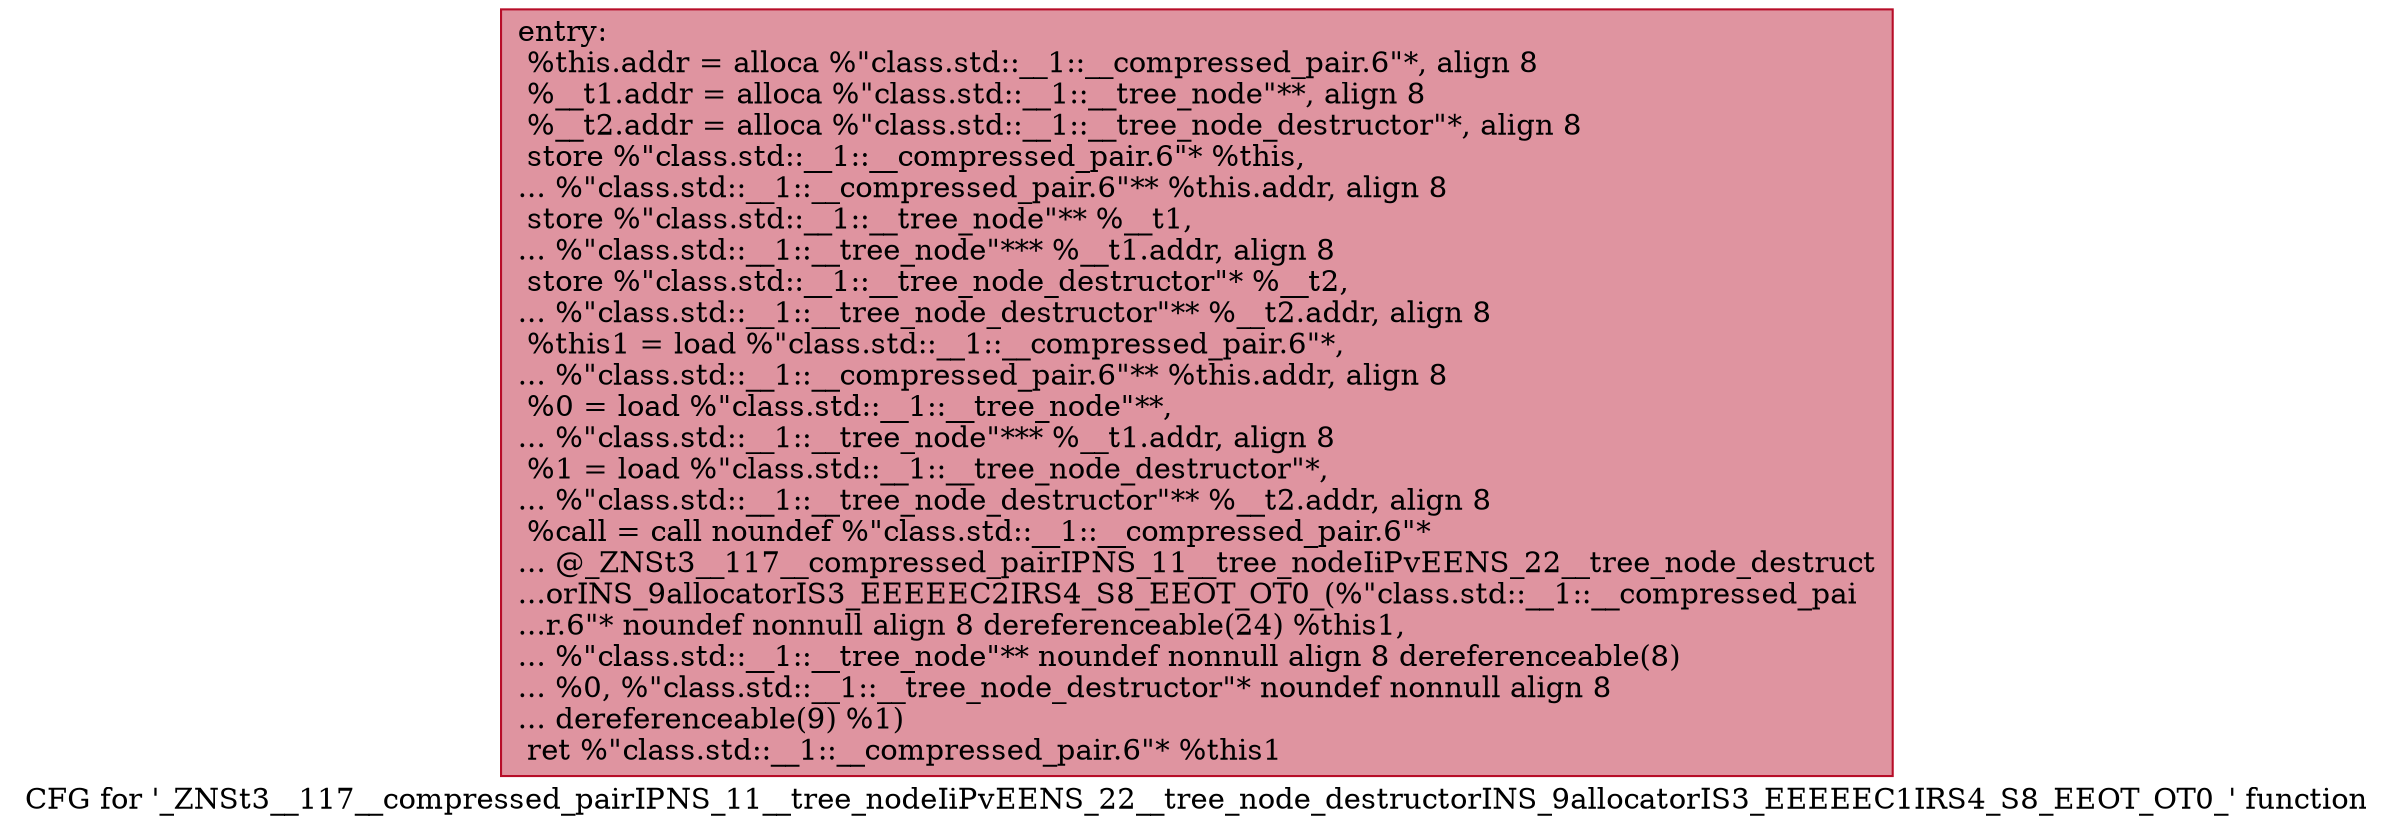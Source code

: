 digraph "CFG for '_ZNSt3__117__compressed_pairIPNS_11__tree_nodeIiPvEENS_22__tree_node_destructorINS_9allocatorIS3_EEEEEC1IRS4_S8_EEOT_OT0_' function" {
	label="CFG for '_ZNSt3__117__compressed_pairIPNS_11__tree_nodeIiPvEENS_22__tree_node_destructorINS_9allocatorIS3_EEEEEC1IRS4_S8_EEOT_OT0_' function";

	Node0x60000255e240 [shape=record,color="#b70d28ff", style=filled, fillcolor="#b70d2870",label="{entry:\l  %this.addr = alloca %\"class.std::__1::__compressed_pair.6\"*, align 8\l  %__t1.addr = alloca %\"class.std::__1::__tree_node\"**, align 8\l  %__t2.addr = alloca %\"class.std::__1::__tree_node_destructor\"*, align 8\l  store %\"class.std::__1::__compressed_pair.6\"* %this,\l... %\"class.std::__1::__compressed_pair.6\"** %this.addr, align 8\l  store %\"class.std::__1::__tree_node\"** %__t1,\l... %\"class.std::__1::__tree_node\"*** %__t1.addr, align 8\l  store %\"class.std::__1::__tree_node_destructor\"* %__t2,\l... %\"class.std::__1::__tree_node_destructor\"** %__t2.addr, align 8\l  %this1 = load %\"class.std::__1::__compressed_pair.6\"*,\l... %\"class.std::__1::__compressed_pair.6\"** %this.addr, align 8\l  %0 = load %\"class.std::__1::__tree_node\"**,\l... %\"class.std::__1::__tree_node\"*** %__t1.addr, align 8\l  %1 = load %\"class.std::__1::__tree_node_destructor\"*,\l... %\"class.std::__1::__tree_node_destructor\"** %__t2.addr, align 8\l  %call = call noundef %\"class.std::__1::__compressed_pair.6\"*\l... @_ZNSt3__117__compressed_pairIPNS_11__tree_nodeIiPvEENS_22__tree_node_destruct\l...orINS_9allocatorIS3_EEEEEC2IRS4_S8_EEOT_OT0_(%\"class.std::__1::__compressed_pai\l...r.6\"* noundef nonnull align 8 dereferenceable(24) %this1,\l... %\"class.std::__1::__tree_node\"** noundef nonnull align 8 dereferenceable(8)\l... %0, %\"class.std::__1::__tree_node_destructor\"* noundef nonnull align 8\l... dereferenceable(9) %1)\l  ret %\"class.std::__1::__compressed_pair.6\"* %this1\l}"];
}
